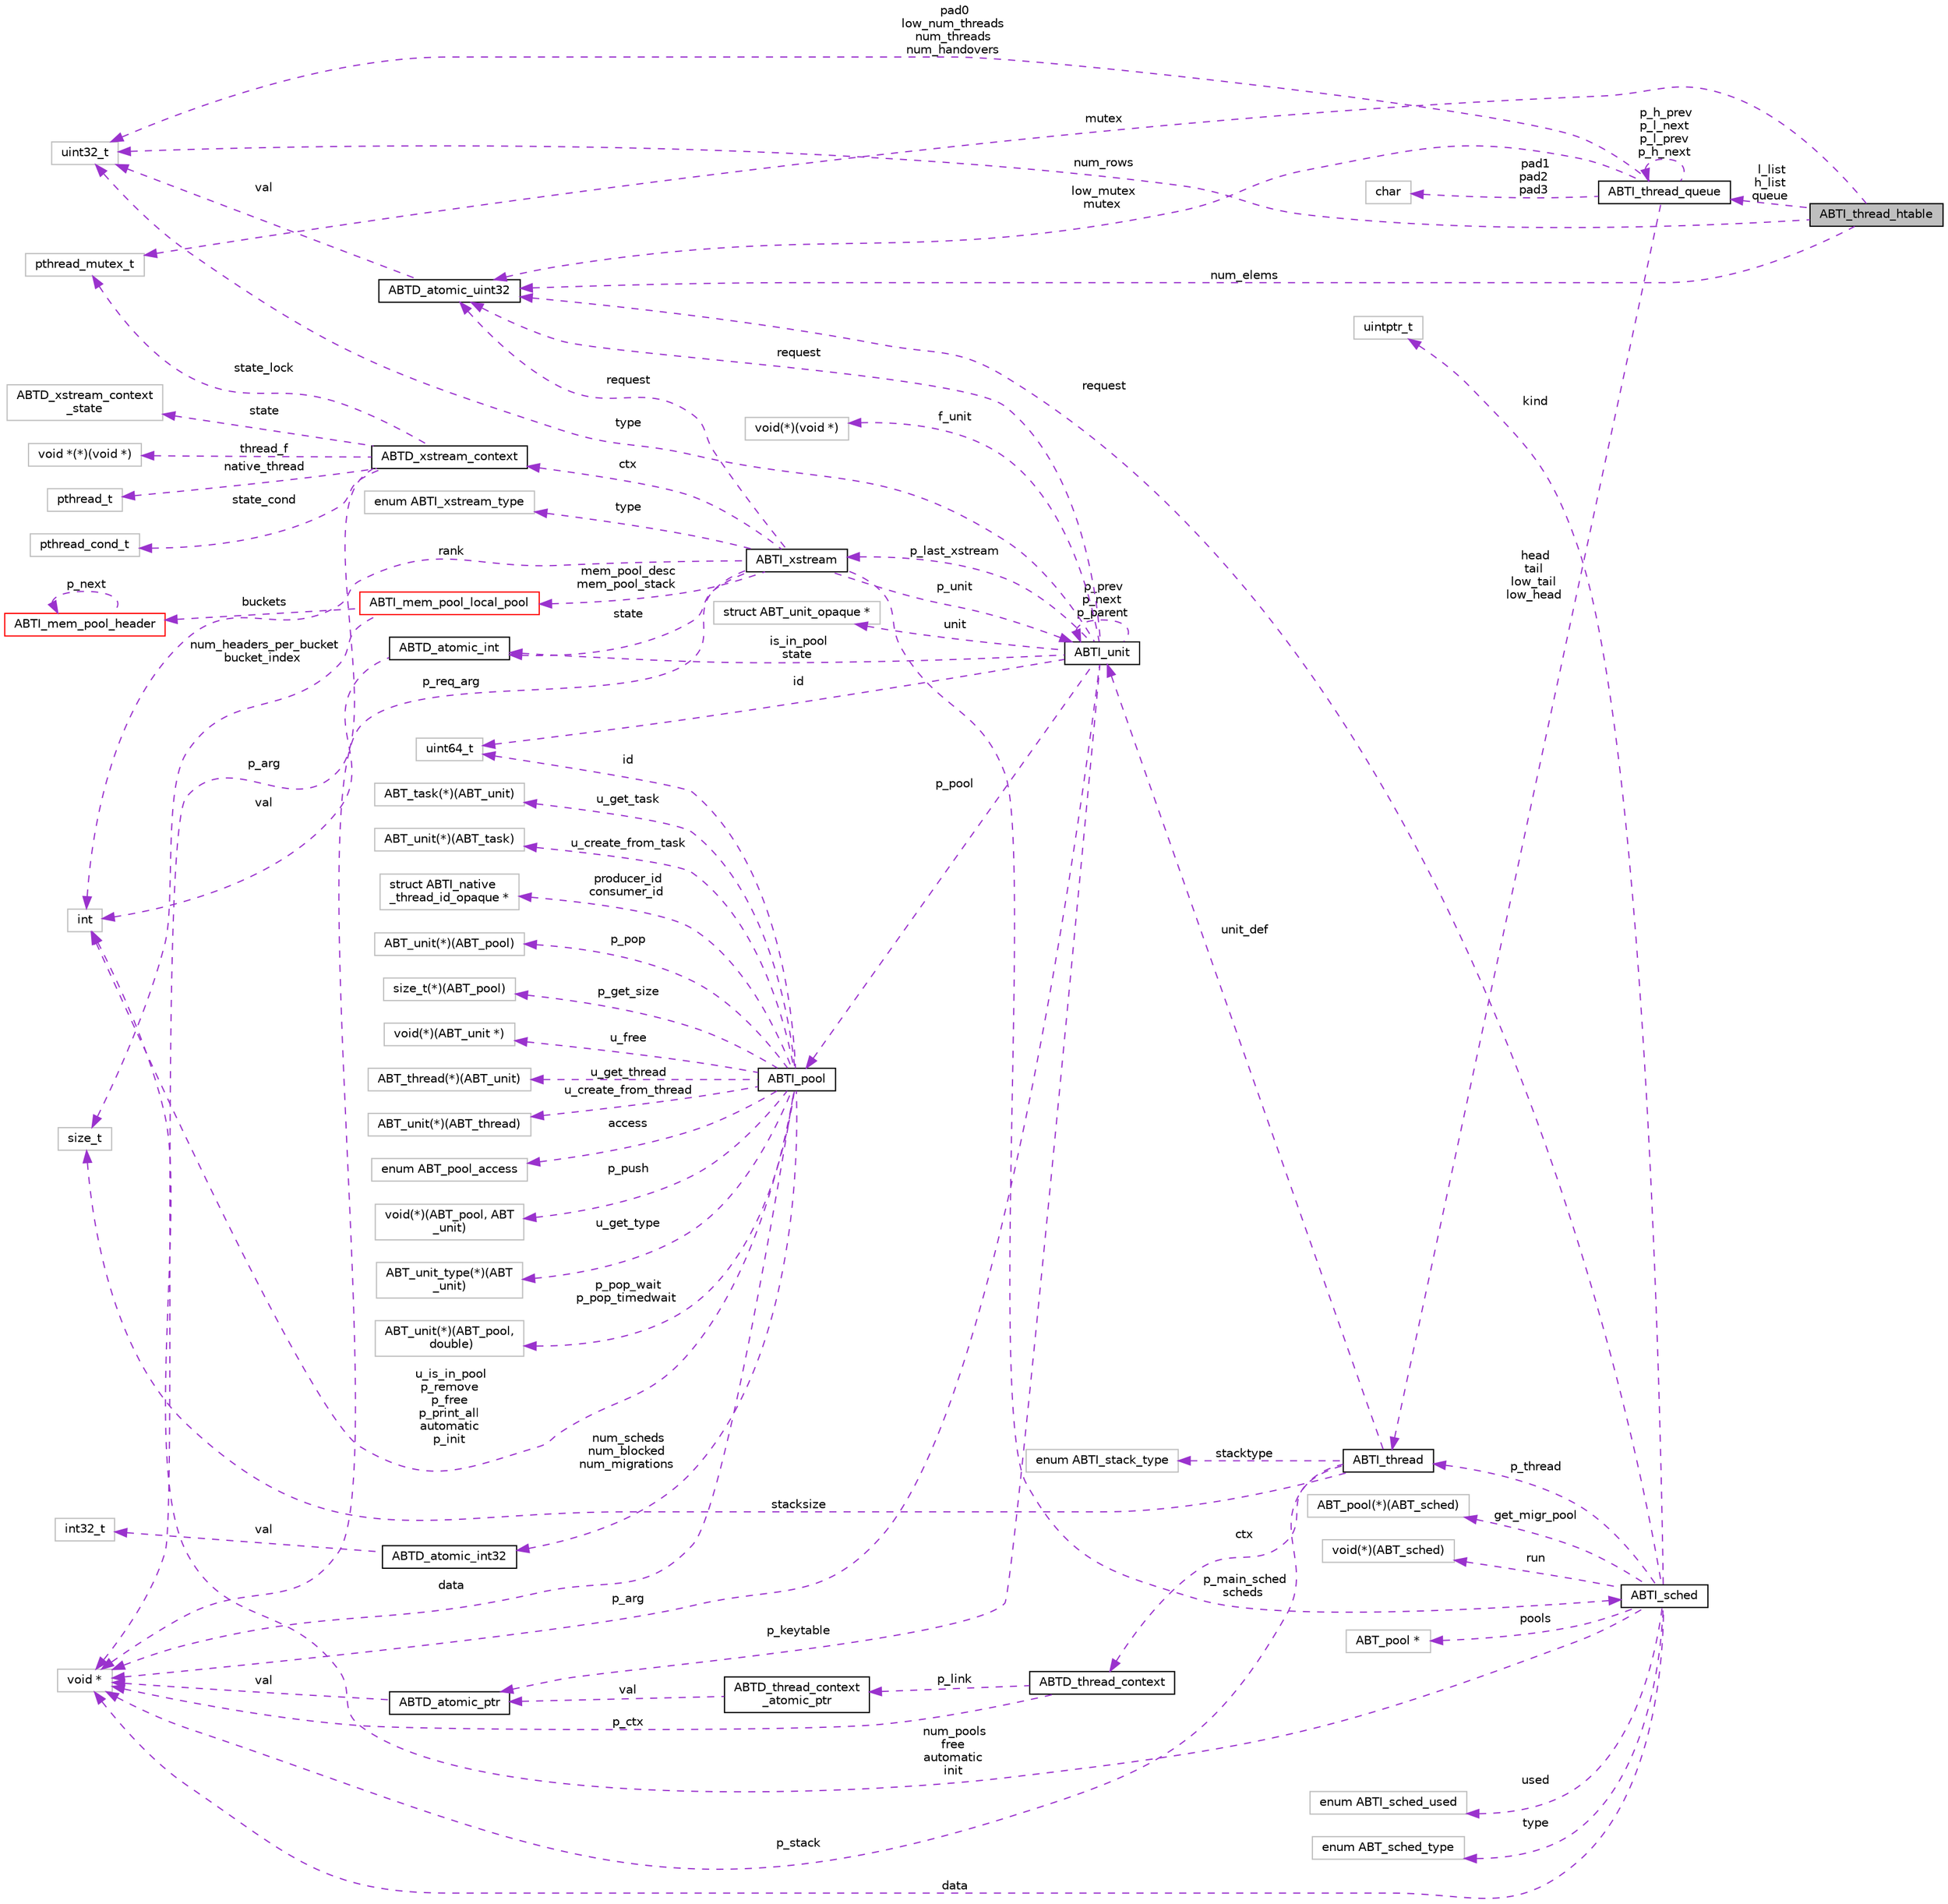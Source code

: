 digraph "ABTI_thread_htable"
{
  edge [fontname="Helvetica",fontsize="10",labelfontname="Helvetica",labelfontsize="10"];
  node [fontname="Helvetica",fontsize="10",shape=record];
  rankdir="LR";
  Node1 [label="ABTI_thread_htable",height=0.2,width=0.4,color="black", fillcolor="grey75", style="filled" fontcolor="black"];
  Node2 -> Node1 [dir="back",color="darkorchid3",fontsize="10",style="dashed",label=" mutex" ,fontname="Helvetica"];
  Node2 [label="pthread_mutex_t",height=0.2,width=0.4,color="grey75", fillcolor="white", style="filled"];
  Node3 -> Node1 [dir="back",color="darkorchid3",fontsize="10",style="dashed",label=" l_list\nh_list\nqueue" ,fontname="Helvetica"];
  Node3 [label="ABTI_thread_queue",height=0.2,width=0.4,color="black", fillcolor="white", style="filled",URL="$d4/deb/structABTI__thread__queue.html"];
  Node4 -> Node3 [dir="back",color="darkorchid3",fontsize="10",style="dashed",label=" head\ntail\nlow_tail\nlow_head" ,fontname="Helvetica"];
  Node4 [label="ABTI_thread",height=0.2,width=0.4,color="black", fillcolor="white", style="filled",URL="$d3/d55/structABTI__thread.html"];
  Node5 -> Node4 [dir="back",color="darkorchid3",fontsize="10",style="dashed",label=" stacksize" ,fontname="Helvetica"];
  Node5 [label="size_t",height=0.2,width=0.4,color="grey75", fillcolor="white", style="filled"];
  Node6 -> Node4 [dir="back",color="darkorchid3",fontsize="10",style="dashed",label=" ctx" ,fontname="Helvetica"];
  Node6 [label="ABTD_thread_context",height=0.2,width=0.4,color="black", fillcolor="white", style="filled",URL="$d5/de4/structABTD__thread__context.html"];
  Node7 -> Node6 [dir="back",color="darkorchid3",fontsize="10",style="dashed",label=" p_link" ,fontname="Helvetica"];
  Node7 [label="ABTD_thread_context\l_atomic_ptr",height=0.2,width=0.4,color="black", fillcolor="white", style="filled",URL="$dd/dc0/structABTD__thread__context__atomic__ptr.html"];
  Node8 -> Node7 [dir="back",color="darkorchid3",fontsize="10",style="dashed",label=" val" ,fontname="Helvetica"];
  Node8 [label="ABTD_atomic_ptr",height=0.2,width=0.4,color="black", fillcolor="white", style="filled",URL="$df/d5b/structABTD__atomic__ptr.html"];
  Node9 -> Node8 [dir="back",color="darkorchid3",fontsize="10",style="dashed",label=" val" ,fontname="Helvetica"];
  Node9 [label="void *",height=0.2,width=0.4,color="grey75", fillcolor="white", style="filled"];
  Node9 -> Node6 [dir="back",color="darkorchid3",fontsize="10",style="dashed",label=" p_ctx" ,fontname="Helvetica"];
  Node10 -> Node4 [dir="back",color="darkorchid3",fontsize="10",style="dashed",label=" stacktype" ,fontname="Helvetica"];
  Node10 [label="enum ABTI_stack_type",height=0.2,width=0.4,color="grey75", fillcolor="white", style="filled"];
  Node9 -> Node4 [dir="back",color="darkorchid3",fontsize="10",style="dashed",label=" p_stack" ,fontname="Helvetica"];
  Node11 -> Node4 [dir="back",color="darkorchid3",fontsize="10",style="dashed",label=" unit_def" ,fontname="Helvetica"];
  Node11 [label="ABTI_unit",height=0.2,width=0.4,color="black", fillcolor="white", style="filled",URL="$dc/d58/structABTI__unit.html"];
  Node12 -> Node11 [dir="back",color="darkorchid3",fontsize="10",style="dashed",label=" f_unit" ,fontname="Helvetica"];
  Node12 [label="void(*)(void *)",height=0.2,width=0.4,color="grey75", fillcolor="white", style="filled"];
  Node13 -> Node11 [dir="back",color="darkorchid3",fontsize="10",style="dashed",label=" id" ,fontname="Helvetica"];
  Node13 [label="uint64_t",height=0.2,width=0.4,color="grey75", fillcolor="white", style="filled"];
  Node14 -> Node11 [dir="back",color="darkorchid3",fontsize="10",style="dashed",label=" p_pool" ,fontname="Helvetica"];
  Node14 [label="ABTI_pool",height=0.2,width=0.4,color="black", fillcolor="white", style="filled",URL="$df/d65/structABTI__pool.html"];
  Node15 -> Node14 [dir="back",color="darkorchid3",fontsize="10",style="dashed",label=" p_get_size" ,fontname="Helvetica"];
  Node15 [label="size_t(*)(ABT_pool)",height=0.2,width=0.4,color="grey75", fillcolor="white", style="filled"];
  Node16 -> Node14 [dir="back",color="darkorchid3",fontsize="10",style="dashed",label=" u_free" ,fontname="Helvetica"];
  Node16 [label="void(*)(ABT_unit *)",height=0.2,width=0.4,color="grey75", fillcolor="white", style="filled"];
  Node17 -> Node14 [dir="back",color="darkorchid3",fontsize="10",style="dashed",label=" u_get_thread" ,fontname="Helvetica"];
  Node17 [label="ABT_thread(*)(ABT_unit)",height=0.2,width=0.4,color="grey75", fillcolor="white", style="filled"];
  Node18 -> Node14 [dir="back",color="darkorchid3",fontsize="10",style="dashed",label=" u_create_from_thread" ,fontname="Helvetica"];
  Node18 [label="ABT_unit(*)(ABT_thread)",height=0.2,width=0.4,color="grey75", fillcolor="white", style="filled"];
  Node13 -> Node14 [dir="back",color="darkorchid3",fontsize="10",style="dashed",label=" id" ,fontname="Helvetica"];
  Node19 -> Node14 [dir="back",color="darkorchid3",fontsize="10",style="dashed",label=" access" ,fontname="Helvetica"];
  Node19 [label="enum ABT_pool_access",height=0.2,width=0.4,color="grey75", fillcolor="white", style="filled"];
  Node20 -> Node14 [dir="back",color="darkorchid3",fontsize="10",style="dashed",label=" p_push" ,fontname="Helvetica"];
  Node20 [label="void(*)(ABT_pool, ABT\l_unit)",height=0.2,width=0.4,color="grey75", fillcolor="white", style="filled"];
  Node21 -> Node14 [dir="back",color="darkorchid3",fontsize="10",style="dashed",label=" u_get_type" ,fontname="Helvetica"];
  Node21 [label="ABT_unit_type(*)(ABT\l_unit)",height=0.2,width=0.4,color="grey75", fillcolor="white", style="filled"];
  Node22 -> Node14 [dir="back",color="darkorchid3",fontsize="10",style="dashed",label=" p_pop_wait\np_pop_timedwait" ,fontname="Helvetica"];
  Node22 [label="ABT_unit(*)(ABT_pool,\l double)",height=0.2,width=0.4,color="grey75", fillcolor="white", style="filled"];
  Node23 -> Node14 [dir="back",color="darkorchid3",fontsize="10",style="dashed",label=" u_is_in_pool\np_remove\np_free\np_print_all\nautomatic\np_init" ,fontname="Helvetica"];
  Node23 [label="int",height=0.2,width=0.4,color="grey75", fillcolor="white", style="filled"];
  Node24 -> Node14 [dir="back",color="darkorchid3",fontsize="10",style="dashed",label=" num_scheds\nnum_blocked\nnum_migrations" ,fontname="Helvetica"];
  Node24 [label="ABTD_atomic_int32",height=0.2,width=0.4,color="black", fillcolor="white", style="filled",URL="$db/d9a/structABTD__atomic__int32.html"];
  Node25 -> Node24 [dir="back",color="darkorchid3",fontsize="10",style="dashed",label=" val" ,fontname="Helvetica"];
  Node25 [label="int32_t",height=0.2,width=0.4,color="grey75", fillcolor="white", style="filled"];
  Node26 -> Node14 [dir="back",color="darkorchid3",fontsize="10",style="dashed",label=" u_get_task" ,fontname="Helvetica"];
  Node26 [label="ABT_task(*)(ABT_unit)",height=0.2,width=0.4,color="grey75", fillcolor="white", style="filled"];
  Node27 -> Node14 [dir="back",color="darkorchid3",fontsize="10",style="dashed",label=" u_create_from_task" ,fontname="Helvetica"];
  Node27 [label="ABT_unit(*)(ABT_task)",height=0.2,width=0.4,color="grey75", fillcolor="white", style="filled"];
  Node28 -> Node14 [dir="back",color="darkorchid3",fontsize="10",style="dashed",label=" producer_id\nconsumer_id" ,fontname="Helvetica"];
  Node28 [label="struct ABTI_native\l_thread_id_opaque *",height=0.2,width=0.4,color="grey75", fillcolor="white", style="filled"];
  Node29 -> Node14 [dir="back",color="darkorchid3",fontsize="10",style="dashed",label=" p_pop" ,fontname="Helvetica"];
  Node29 [label="ABT_unit(*)(ABT_pool)",height=0.2,width=0.4,color="grey75", fillcolor="white", style="filled"];
  Node9 -> Node14 [dir="back",color="darkorchid3",fontsize="10",style="dashed",label=" data" ,fontname="Helvetica"];
  Node30 -> Node11 [dir="back",color="darkorchid3",fontsize="10",style="dashed",label=" p_last_xstream" ,fontname="Helvetica"];
  Node30 [label="ABTI_xstream",height=0.2,width=0.4,color="black", fillcolor="white", style="filled",URL="$dc/d3f/structABTI__xstream.html"];
  Node31 -> Node30 [dir="back",color="darkorchid3",fontsize="10",style="dashed",label=" ctx" ,fontname="Helvetica"];
  Node31 [label="ABTD_xstream_context",height=0.2,width=0.4,color="black", fillcolor="white", style="filled",URL="$df/dec/structABTD__xstream__context.html"];
  Node32 -> Node31 [dir="back",color="darkorchid3",fontsize="10",style="dashed",label=" state" ,fontname="Helvetica"];
  Node32 [label="ABTD_xstream_context\l_state",height=0.2,width=0.4,color="grey75", fillcolor="white", style="filled"];
  Node33 -> Node31 [dir="back",color="darkorchid3",fontsize="10",style="dashed",label=" thread_f" ,fontname="Helvetica"];
  Node33 [label="void *(*)(void *)",height=0.2,width=0.4,color="grey75", fillcolor="white", style="filled"];
  Node2 -> Node31 [dir="back",color="darkorchid3",fontsize="10",style="dashed",label=" state_lock" ,fontname="Helvetica"];
  Node34 -> Node31 [dir="back",color="darkorchid3",fontsize="10",style="dashed",label=" native_thread" ,fontname="Helvetica"];
  Node34 [label="pthread_t",height=0.2,width=0.4,color="grey75", fillcolor="white", style="filled"];
  Node35 -> Node31 [dir="back",color="darkorchid3",fontsize="10",style="dashed",label=" state_cond" ,fontname="Helvetica"];
  Node35 [label="pthread_cond_t",height=0.2,width=0.4,color="grey75", fillcolor="white", style="filled"];
  Node9 -> Node31 [dir="back",color="darkorchid3",fontsize="10",style="dashed",label=" p_arg" ,fontname="Helvetica"];
  Node36 -> Node30 [dir="back",color="darkorchid3",fontsize="10",style="dashed",label=" p_main_sched\nscheds" ,fontname="Helvetica"];
  Node36 [label="ABTI_sched",height=0.2,width=0.4,color="black", fillcolor="white", style="filled",URL="$d0/dd5/structABTI__sched.html"];
  Node4 -> Node36 [dir="back",color="darkorchid3",fontsize="10",style="dashed",label=" p_thread" ,fontname="Helvetica"];
  Node37 -> Node36 [dir="back",color="darkorchid3",fontsize="10",style="dashed",label=" get_migr_pool" ,fontname="Helvetica"];
  Node37 [label="ABT_pool(*)(ABT_sched)",height=0.2,width=0.4,color="grey75", fillcolor="white", style="filled"];
  Node23 -> Node36 [dir="back",color="darkorchid3",fontsize="10",style="dashed",label=" num_pools\nfree\nautomatic\ninit" ,fontname="Helvetica"];
  Node38 -> Node36 [dir="back",color="darkorchid3",fontsize="10",style="dashed",label=" run" ,fontname="Helvetica"];
  Node38 [label="void(*)(ABT_sched)",height=0.2,width=0.4,color="grey75", fillcolor="white", style="filled"];
  Node39 -> Node36 [dir="back",color="darkorchid3",fontsize="10",style="dashed",label=" pools" ,fontname="Helvetica"];
  Node39 [label="ABT_pool *",height=0.2,width=0.4,color="grey75", fillcolor="white", style="filled"];
  Node40 -> Node36 [dir="back",color="darkorchid3",fontsize="10",style="dashed",label=" request" ,fontname="Helvetica"];
  Node40 [label="ABTD_atomic_uint32",height=0.2,width=0.4,color="black", fillcolor="white", style="filled",URL="$db/df7/structABTD__atomic__uint32.html"];
  Node41 -> Node40 [dir="back",color="darkorchid3",fontsize="10",style="dashed",label=" val" ,fontname="Helvetica"];
  Node41 [label="uint32_t",height=0.2,width=0.4,color="grey75", fillcolor="white", style="filled"];
  Node42 -> Node36 [dir="back",color="darkorchid3",fontsize="10",style="dashed",label=" used" ,fontname="Helvetica"];
  Node42 [label="enum ABTI_sched_used",height=0.2,width=0.4,color="grey75", fillcolor="white", style="filled"];
  Node9 -> Node36 [dir="back",color="darkorchid3",fontsize="10",style="dashed",label=" data" ,fontname="Helvetica"];
  Node43 -> Node36 [dir="back",color="darkorchid3",fontsize="10",style="dashed",label=" type" ,fontname="Helvetica"];
  Node43 [label="enum ABT_sched_type",height=0.2,width=0.4,color="grey75", fillcolor="white", style="filled"];
  Node44 -> Node36 [dir="back",color="darkorchid3",fontsize="10",style="dashed",label=" kind" ,fontname="Helvetica"];
  Node44 [label="uintptr_t",height=0.2,width=0.4,color="grey75", fillcolor="white", style="filled"];
  Node45 -> Node30 [dir="back",color="darkorchid3",fontsize="10",style="dashed",label=" type" ,fontname="Helvetica"];
  Node45 [label="enum ABTI_xstream_type",height=0.2,width=0.4,color="grey75", fillcolor="white", style="filled"];
  Node46 -> Node30 [dir="back",color="darkorchid3",fontsize="10",style="dashed",label=" state" ,fontname="Helvetica"];
  Node46 [label="ABTD_atomic_int",height=0.2,width=0.4,color="black", fillcolor="white", style="filled",URL="$d5/df5/structABTD__atomic__int.html"];
  Node23 -> Node46 [dir="back",color="darkorchid3",fontsize="10",style="dashed",label=" val" ,fontname="Helvetica"];
  Node23 -> Node30 [dir="back",color="darkorchid3",fontsize="10",style="dashed",label=" rank" ,fontname="Helvetica"];
  Node47 -> Node30 [dir="back",color="darkorchid3",fontsize="10",style="dashed",label=" mem_pool_desc\nmem_pool_stack" ,fontname="Helvetica"];
  Node47 [label="ABTI_mem_pool_local_pool",height=0.2,width=0.4,color="red", fillcolor="white", style="filled",URL="$d6/d69/structABTI__mem__pool__local__pool.html"];
  Node5 -> Node47 [dir="back",color="darkorchid3",fontsize="10",style="dashed",label=" num_headers_per_bucket\nbucket_index" ,fontname="Helvetica"];
  Node48 -> Node47 [dir="back",color="darkorchid3",fontsize="10",style="dashed",label=" buckets" ,fontname="Helvetica"];
  Node48 [label="ABTI_mem_pool_header",height=0.2,width=0.4,color="red", fillcolor="white", style="filled",URL="$de/d24/structABTI__mem__pool__header.html"];
  Node48 -> Node48 [dir="back",color="darkorchid3",fontsize="10",style="dashed",label=" p_next" ,fontname="Helvetica"];
  Node40 -> Node30 [dir="back",color="darkorchid3",fontsize="10",style="dashed",label=" request" ,fontname="Helvetica"];
  Node9 -> Node30 [dir="back",color="darkorchid3",fontsize="10",style="dashed",label=" p_req_arg" ,fontname="Helvetica"];
  Node11 -> Node30 [dir="back",color="darkorchid3",fontsize="10",style="dashed",label=" p_unit" ,fontname="Helvetica"];
  Node41 -> Node11 [dir="back",color="darkorchid3",fontsize="10",style="dashed",label=" type" ,fontname="Helvetica"];
  Node46 -> Node11 [dir="back",color="darkorchid3",fontsize="10",style="dashed",label=" is_in_pool\nstate" ,fontname="Helvetica"];
  Node8 -> Node11 [dir="back",color="darkorchid3",fontsize="10",style="dashed",label=" p_keytable" ,fontname="Helvetica"];
  Node40 -> Node11 [dir="back",color="darkorchid3",fontsize="10",style="dashed",label=" request" ,fontname="Helvetica"];
  Node9 -> Node11 [dir="back",color="darkorchid3",fontsize="10",style="dashed",label=" p_arg" ,fontname="Helvetica"];
  Node49 -> Node11 [dir="back",color="darkorchid3",fontsize="10",style="dashed",label=" unit" ,fontname="Helvetica"];
  Node49 [label="struct ABT_unit_opaque *",height=0.2,width=0.4,color="grey75", fillcolor="white", style="filled"];
  Node11 -> Node11 [dir="back",color="darkorchid3",fontsize="10",style="dashed",label=" p_prev\np_next\np_parent" ,fontname="Helvetica"];
  Node50 -> Node3 [dir="back",color="darkorchid3",fontsize="10",style="dashed",label=" pad1\npad2\npad3" ,fontname="Helvetica"];
  Node50 [label="char",height=0.2,width=0.4,color="grey75", fillcolor="white", style="filled"];
  Node3 -> Node3 [dir="back",color="darkorchid3",fontsize="10",style="dashed",label=" p_h_prev\np_l_next\np_l_prev\np_h_next" ,fontname="Helvetica"];
  Node41 -> Node3 [dir="back",color="darkorchid3",fontsize="10",style="dashed",label=" pad0\nlow_num_threads\nnum_threads\nnum_handovers" ,fontname="Helvetica"];
  Node40 -> Node3 [dir="back",color="darkorchid3",fontsize="10",style="dashed",label=" low_mutex\nmutex" ,fontname="Helvetica"];
  Node41 -> Node1 [dir="back",color="darkorchid3",fontsize="10",style="dashed",label=" num_rows" ,fontname="Helvetica"];
  Node40 -> Node1 [dir="back",color="darkorchid3",fontsize="10",style="dashed",label=" num_elems" ,fontname="Helvetica"];
}
